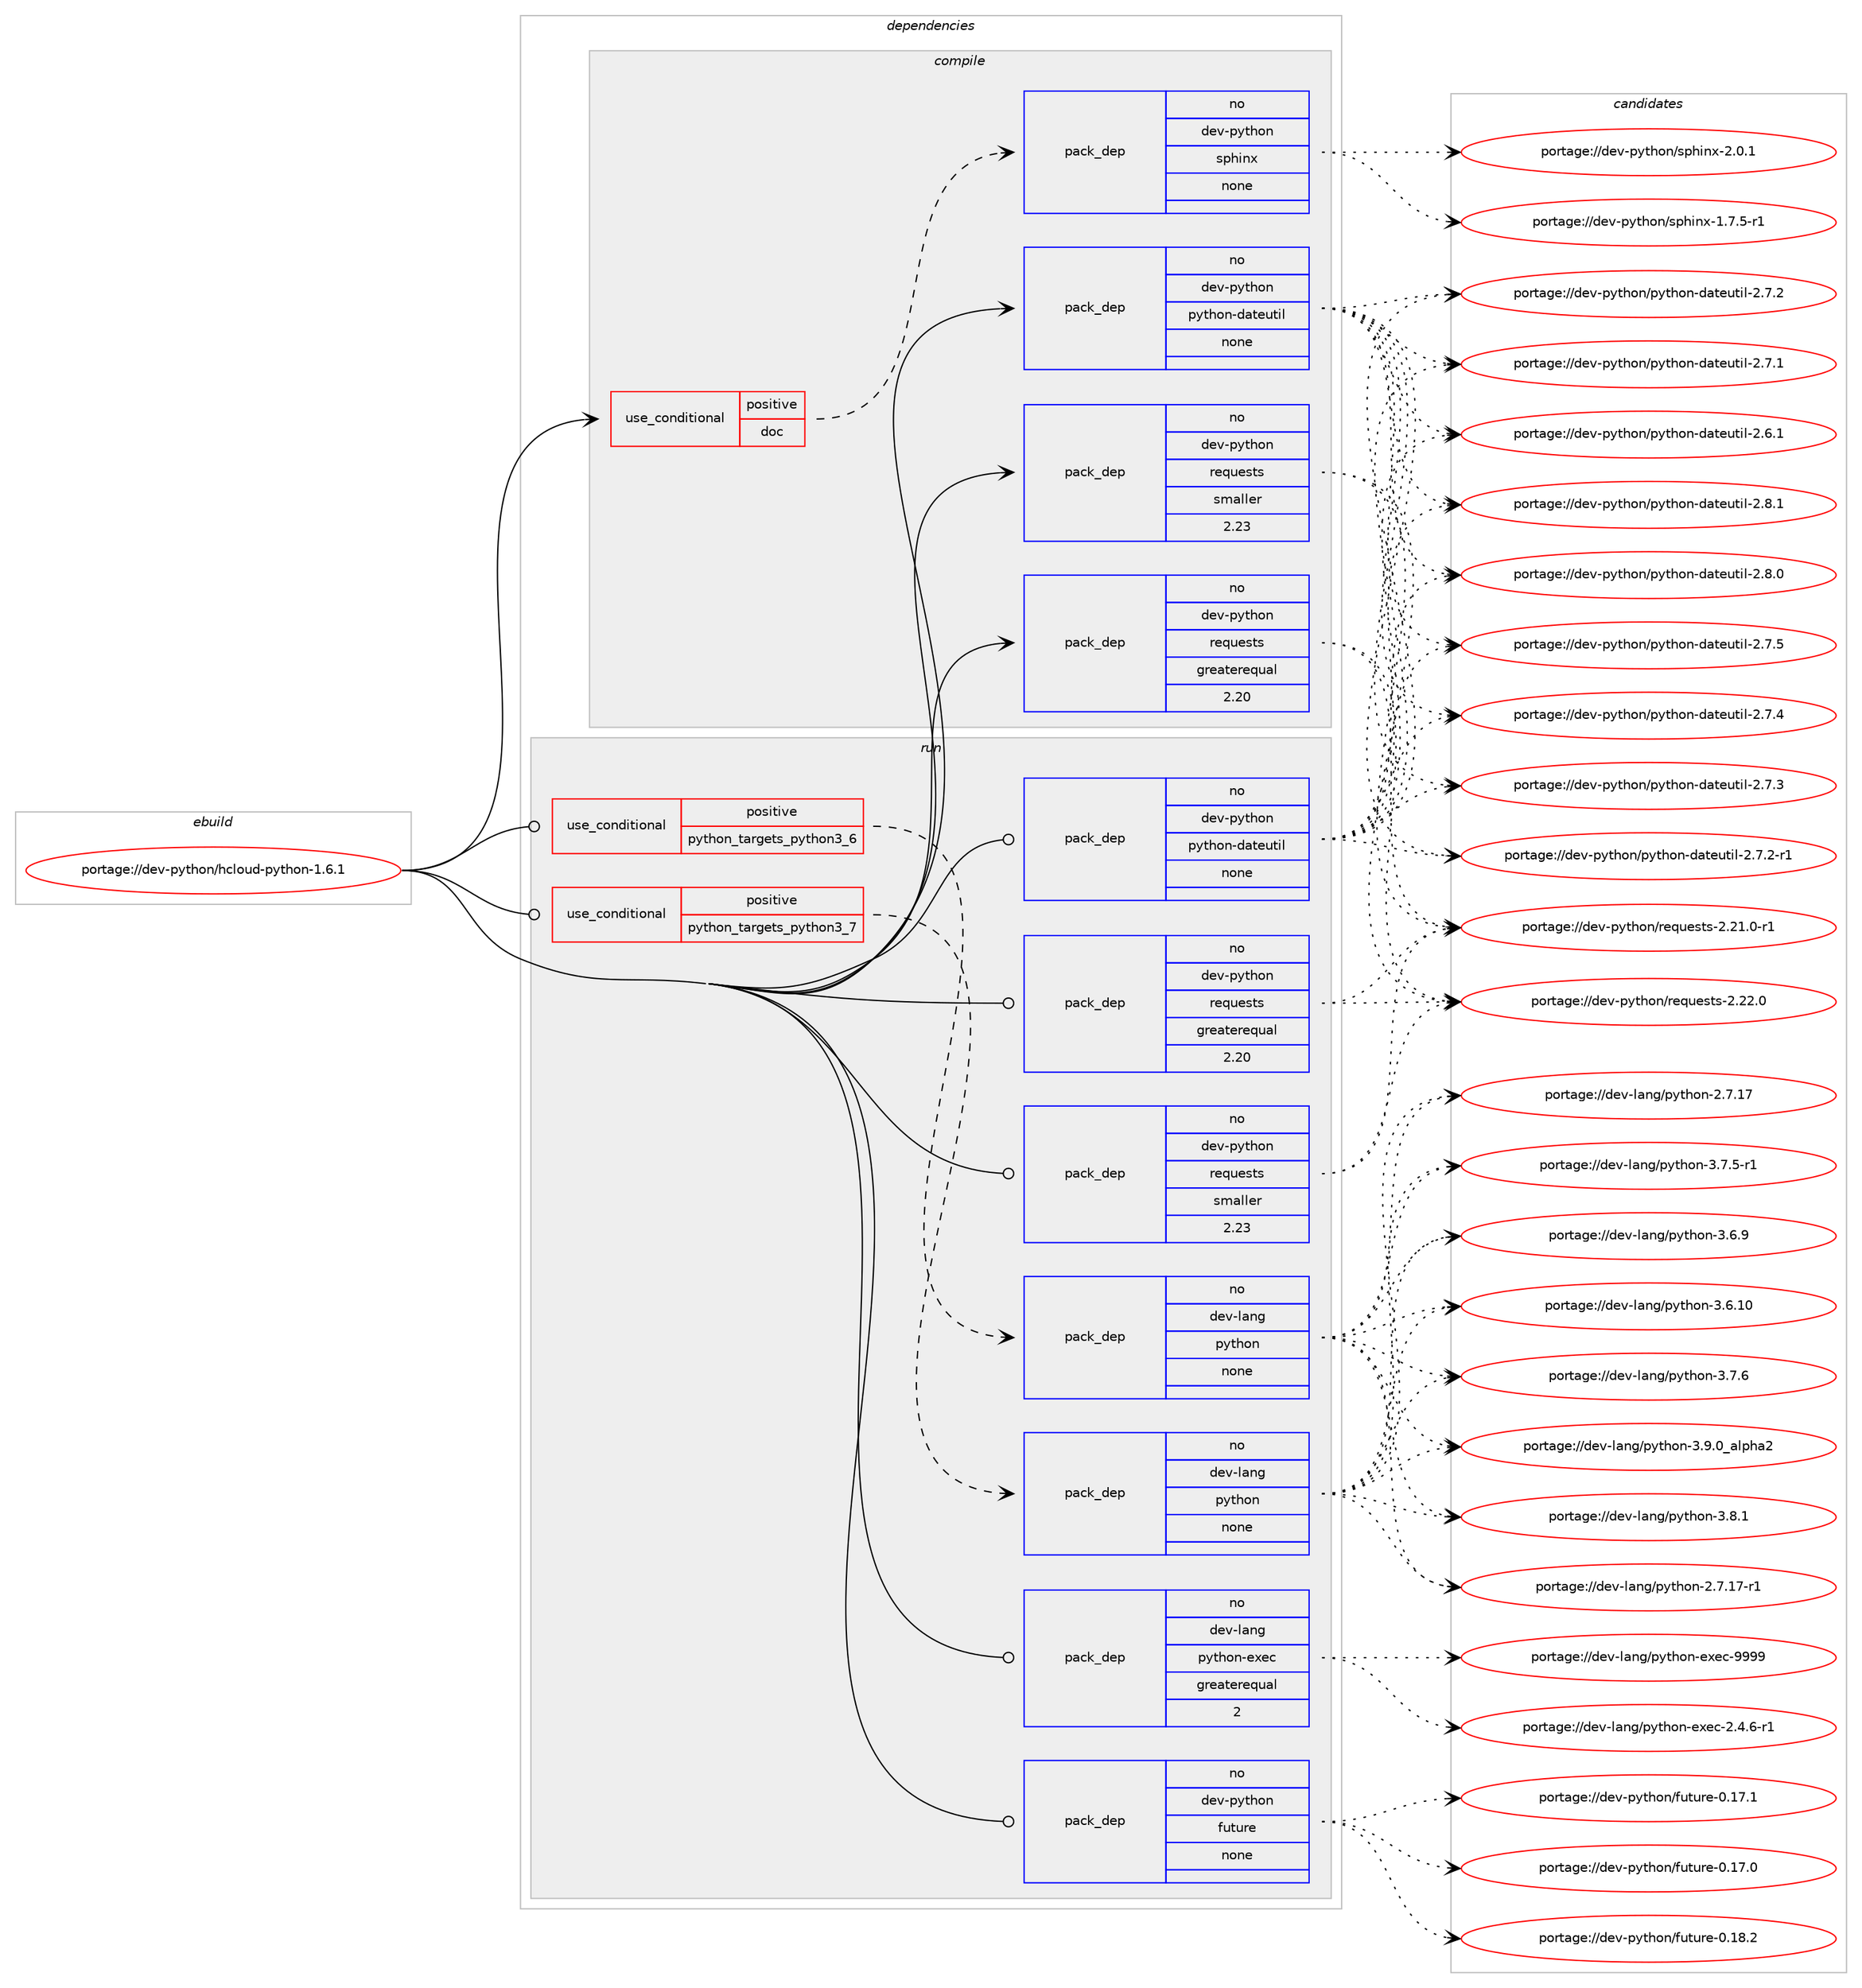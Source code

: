 digraph prolog {

# *************
# Graph options
# *************

newrank=true;
concentrate=true;
compound=true;
graph [rankdir=LR,fontname=Helvetica,fontsize=10,ranksep=1.5];#, ranksep=2.5, nodesep=0.2];
edge  [arrowhead=vee];
node  [fontname=Helvetica,fontsize=10];

# **********
# The ebuild
# **********

subgraph cluster_leftcol {
color=gray;
rank=same;
label=<<i>ebuild</i>>;
id [label="portage://dev-python/hcloud-python-1.6.1", color=red, width=4, href="../dev-python/hcloud-python-1.6.1.svg"];
}

# ****************
# The dependencies
# ****************

subgraph cluster_midcol {
color=gray;
label=<<i>dependencies</i>>;
subgraph cluster_compile {
fillcolor="#eeeeee";
style=filled;
label=<<i>compile</i>>;
subgraph cond114944 {
dependency457046 [label=<<TABLE BORDER="0" CELLBORDER="1" CELLSPACING="0" CELLPADDING="4"><TR><TD ROWSPAN="3" CELLPADDING="10">use_conditional</TD></TR><TR><TD>positive</TD></TR><TR><TD>doc</TD></TR></TABLE>>, shape=none, color=red];
subgraph pack337119 {
dependency457047 [label=<<TABLE BORDER="0" CELLBORDER="1" CELLSPACING="0" CELLPADDING="4" WIDTH="220"><TR><TD ROWSPAN="6" CELLPADDING="30">pack_dep</TD></TR><TR><TD WIDTH="110">no</TD></TR><TR><TD>dev-python</TD></TR><TR><TD>sphinx</TD></TR><TR><TD>none</TD></TR><TR><TD></TD></TR></TABLE>>, shape=none, color=blue];
}
dependency457046:e -> dependency457047:w [weight=20,style="dashed",arrowhead="vee"];
}
id:e -> dependency457046:w [weight=20,style="solid",arrowhead="vee"];
subgraph pack337120 {
dependency457048 [label=<<TABLE BORDER="0" CELLBORDER="1" CELLSPACING="0" CELLPADDING="4" WIDTH="220"><TR><TD ROWSPAN="6" CELLPADDING="30">pack_dep</TD></TR><TR><TD WIDTH="110">no</TD></TR><TR><TD>dev-python</TD></TR><TR><TD>python-dateutil</TD></TR><TR><TD>none</TD></TR><TR><TD></TD></TR></TABLE>>, shape=none, color=blue];
}
id:e -> dependency457048:w [weight=20,style="solid",arrowhead="vee"];
subgraph pack337121 {
dependency457049 [label=<<TABLE BORDER="0" CELLBORDER="1" CELLSPACING="0" CELLPADDING="4" WIDTH="220"><TR><TD ROWSPAN="6" CELLPADDING="30">pack_dep</TD></TR><TR><TD WIDTH="110">no</TD></TR><TR><TD>dev-python</TD></TR><TR><TD>requests</TD></TR><TR><TD>greaterequal</TD></TR><TR><TD>2.20</TD></TR></TABLE>>, shape=none, color=blue];
}
id:e -> dependency457049:w [weight=20,style="solid",arrowhead="vee"];
subgraph pack337122 {
dependency457050 [label=<<TABLE BORDER="0" CELLBORDER="1" CELLSPACING="0" CELLPADDING="4" WIDTH="220"><TR><TD ROWSPAN="6" CELLPADDING="30">pack_dep</TD></TR><TR><TD WIDTH="110">no</TD></TR><TR><TD>dev-python</TD></TR><TR><TD>requests</TD></TR><TR><TD>smaller</TD></TR><TR><TD>2.23</TD></TR></TABLE>>, shape=none, color=blue];
}
id:e -> dependency457050:w [weight=20,style="solid",arrowhead="vee"];
}
subgraph cluster_compileandrun {
fillcolor="#eeeeee";
style=filled;
label=<<i>compile and run</i>>;
}
subgraph cluster_run {
fillcolor="#eeeeee";
style=filled;
label=<<i>run</i>>;
subgraph cond114945 {
dependency457051 [label=<<TABLE BORDER="0" CELLBORDER="1" CELLSPACING="0" CELLPADDING="4"><TR><TD ROWSPAN="3" CELLPADDING="10">use_conditional</TD></TR><TR><TD>positive</TD></TR><TR><TD>python_targets_python3_6</TD></TR></TABLE>>, shape=none, color=red];
subgraph pack337123 {
dependency457052 [label=<<TABLE BORDER="0" CELLBORDER="1" CELLSPACING="0" CELLPADDING="4" WIDTH="220"><TR><TD ROWSPAN="6" CELLPADDING="30">pack_dep</TD></TR><TR><TD WIDTH="110">no</TD></TR><TR><TD>dev-lang</TD></TR><TR><TD>python</TD></TR><TR><TD>none</TD></TR><TR><TD></TD></TR></TABLE>>, shape=none, color=blue];
}
dependency457051:e -> dependency457052:w [weight=20,style="dashed",arrowhead="vee"];
}
id:e -> dependency457051:w [weight=20,style="solid",arrowhead="odot"];
subgraph cond114946 {
dependency457053 [label=<<TABLE BORDER="0" CELLBORDER="1" CELLSPACING="0" CELLPADDING="4"><TR><TD ROWSPAN="3" CELLPADDING="10">use_conditional</TD></TR><TR><TD>positive</TD></TR><TR><TD>python_targets_python3_7</TD></TR></TABLE>>, shape=none, color=red];
subgraph pack337124 {
dependency457054 [label=<<TABLE BORDER="0" CELLBORDER="1" CELLSPACING="0" CELLPADDING="4" WIDTH="220"><TR><TD ROWSPAN="6" CELLPADDING="30">pack_dep</TD></TR><TR><TD WIDTH="110">no</TD></TR><TR><TD>dev-lang</TD></TR><TR><TD>python</TD></TR><TR><TD>none</TD></TR><TR><TD></TD></TR></TABLE>>, shape=none, color=blue];
}
dependency457053:e -> dependency457054:w [weight=20,style="dashed",arrowhead="vee"];
}
id:e -> dependency457053:w [weight=20,style="solid",arrowhead="odot"];
subgraph pack337125 {
dependency457055 [label=<<TABLE BORDER="0" CELLBORDER="1" CELLSPACING="0" CELLPADDING="4" WIDTH="220"><TR><TD ROWSPAN="6" CELLPADDING="30">pack_dep</TD></TR><TR><TD WIDTH="110">no</TD></TR><TR><TD>dev-lang</TD></TR><TR><TD>python-exec</TD></TR><TR><TD>greaterequal</TD></TR><TR><TD>2</TD></TR></TABLE>>, shape=none, color=blue];
}
id:e -> dependency457055:w [weight=20,style="solid",arrowhead="odot"];
subgraph pack337126 {
dependency457056 [label=<<TABLE BORDER="0" CELLBORDER="1" CELLSPACING="0" CELLPADDING="4" WIDTH="220"><TR><TD ROWSPAN="6" CELLPADDING="30">pack_dep</TD></TR><TR><TD WIDTH="110">no</TD></TR><TR><TD>dev-python</TD></TR><TR><TD>future</TD></TR><TR><TD>none</TD></TR><TR><TD></TD></TR></TABLE>>, shape=none, color=blue];
}
id:e -> dependency457056:w [weight=20,style="solid",arrowhead="odot"];
subgraph pack337127 {
dependency457057 [label=<<TABLE BORDER="0" CELLBORDER="1" CELLSPACING="0" CELLPADDING="4" WIDTH="220"><TR><TD ROWSPAN="6" CELLPADDING="30">pack_dep</TD></TR><TR><TD WIDTH="110">no</TD></TR><TR><TD>dev-python</TD></TR><TR><TD>python-dateutil</TD></TR><TR><TD>none</TD></TR><TR><TD></TD></TR></TABLE>>, shape=none, color=blue];
}
id:e -> dependency457057:w [weight=20,style="solid",arrowhead="odot"];
subgraph pack337128 {
dependency457058 [label=<<TABLE BORDER="0" CELLBORDER="1" CELLSPACING="0" CELLPADDING="4" WIDTH="220"><TR><TD ROWSPAN="6" CELLPADDING="30">pack_dep</TD></TR><TR><TD WIDTH="110">no</TD></TR><TR><TD>dev-python</TD></TR><TR><TD>requests</TD></TR><TR><TD>greaterequal</TD></TR><TR><TD>2.20</TD></TR></TABLE>>, shape=none, color=blue];
}
id:e -> dependency457058:w [weight=20,style="solid",arrowhead="odot"];
subgraph pack337129 {
dependency457059 [label=<<TABLE BORDER="0" CELLBORDER="1" CELLSPACING="0" CELLPADDING="4" WIDTH="220"><TR><TD ROWSPAN="6" CELLPADDING="30">pack_dep</TD></TR><TR><TD WIDTH="110">no</TD></TR><TR><TD>dev-python</TD></TR><TR><TD>requests</TD></TR><TR><TD>smaller</TD></TR><TR><TD>2.23</TD></TR></TABLE>>, shape=none, color=blue];
}
id:e -> dependency457059:w [weight=20,style="solid",arrowhead="odot"];
}
}

# **************
# The candidates
# **************

subgraph cluster_choices {
rank=same;
color=gray;
label=<<i>candidates</i>>;

subgraph choice337119 {
color=black;
nodesep=1;
choice1001011184511212111610411111047115112104105110120455046484649 [label="portage://dev-python/sphinx-2.0.1", color=red, width=4,href="../dev-python/sphinx-2.0.1.svg"];
choice10010111845112121116104111110471151121041051101204549465546534511449 [label="portage://dev-python/sphinx-1.7.5-r1", color=red, width=4,href="../dev-python/sphinx-1.7.5-r1.svg"];
dependency457047:e -> choice1001011184511212111610411111047115112104105110120455046484649:w [style=dotted,weight="100"];
dependency457047:e -> choice10010111845112121116104111110471151121041051101204549465546534511449:w [style=dotted,weight="100"];
}
subgraph choice337120 {
color=black;
nodesep=1;
choice10010111845112121116104111110471121211161041111104510097116101117116105108455046564649 [label="portage://dev-python/python-dateutil-2.8.1", color=red, width=4,href="../dev-python/python-dateutil-2.8.1.svg"];
choice10010111845112121116104111110471121211161041111104510097116101117116105108455046564648 [label="portage://dev-python/python-dateutil-2.8.0", color=red, width=4,href="../dev-python/python-dateutil-2.8.0.svg"];
choice10010111845112121116104111110471121211161041111104510097116101117116105108455046554653 [label="portage://dev-python/python-dateutil-2.7.5", color=red, width=4,href="../dev-python/python-dateutil-2.7.5.svg"];
choice10010111845112121116104111110471121211161041111104510097116101117116105108455046554652 [label="portage://dev-python/python-dateutil-2.7.4", color=red, width=4,href="../dev-python/python-dateutil-2.7.4.svg"];
choice10010111845112121116104111110471121211161041111104510097116101117116105108455046554651 [label="portage://dev-python/python-dateutil-2.7.3", color=red, width=4,href="../dev-python/python-dateutil-2.7.3.svg"];
choice100101118451121211161041111104711212111610411111045100971161011171161051084550465546504511449 [label="portage://dev-python/python-dateutil-2.7.2-r1", color=red, width=4,href="../dev-python/python-dateutil-2.7.2-r1.svg"];
choice10010111845112121116104111110471121211161041111104510097116101117116105108455046554650 [label="portage://dev-python/python-dateutil-2.7.2", color=red, width=4,href="../dev-python/python-dateutil-2.7.2.svg"];
choice10010111845112121116104111110471121211161041111104510097116101117116105108455046554649 [label="portage://dev-python/python-dateutil-2.7.1", color=red, width=4,href="../dev-python/python-dateutil-2.7.1.svg"];
choice10010111845112121116104111110471121211161041111104510097116101117116105108455046544649 [label="portage://dev-python/python-dateutil-2.6.1", color=red, width=4,href="../dev-python/python-dateutil-2.6.1.svg"];
dependency457048:e -> choice10010111845112121116104111110471121211161041111104510097116101117116105108455046564649:w [style=dotted,weight="100"];
dependency457048:e -> choice10010111845112121116104111110471121211161041111104510097116101117116105108455046564648:w [style=dotted,weight="100"];
dependency457048:e -> choice10010111845112121116104111110471121211161041111104510097116101117116105108455046554653:w [style=dotted,weight="100"];
dependency457048:e -> choice10010111845112121116104111110471121211161041111104510097116101117116105108455046554652:w [style=dotted,weight="100"];
dependency457048:e -> choice10010111845112121116104111110471121211161041111104510097116101117116105108455046554651:w [style=dotted,weight="100"];
dependency457048:e -> choice100101118451121211161041111104711212111610411111045100971161011171161051084550465546504511449:w [style=dotted,weight="100"];
dependency457048:e -> choice10010111845112121116104111110471121211161041111104510097116101117116105108455046554650:w [style=dotted,weight="100"];
dependency457048:e -> choice10010111845112121116104111110471121211161041111104510097116101117116105108455046554649:w [style=dotted,weight="100"];
dependency457048:e -> choice10010111845112121116104111110471121211161041111104510097116101117116105108455046544649:w [style=dotted,weight="100"];
}
subgraph choice337121 {
color=black;
nodesep=1;
choice100101118451121211161041111104711410111311710111511611545504650504648 [label="portage://dev-python/requests-2.22.0", color=red, width=4,href="../dev-python/requests-2.22.0.svg"];
choice1001011184511212111610411111047114101113117101115116115455046504946484511449 [label="portage://dev-python/requests-2.21.0-r1", color=red, width=4,href="../dev-python/requests-2.21.0-r1.svg"];
dependency457049:e -> choice100101118451121211161041111104711410111311710111511611545504650504648:w [style=dotted,weight="100"];
dependency457049:e -> choice1001011184511212111610411111047114101113117101115116115455046504946484511449:w [style=dotted,weight="100"];
}
subgraph choice337122 {
color=black;
nodesep=1;
choice100101118451121211161041111104711410111311710111511611545504650504648 [label="portage://dev-python/requests-2.22.0", color=red, width=4,href="../dev-python/requests-2.22.0.svg"];
choice1001011184511212111610411111047114101113117101115116115455046504946484511449 [label="portage://dev-python/requests-2.21.0-r1", color=red, width=4,href="../dev-python/requests-2.21.0-r1.svg"];
dependency457050:e -> choice100101118451121211161041111104711410111311710111511611545504650504648:w [style=dotted,weight="100"];
dependency457050:e -> choice1001011184511212111610411111047114101113117101115116115455046504946484511449:w [style=dotted,weight="100"];
}
subgraph choice337123 {
color=black;
nodesep=1;
choice10010111845108971101034711212111610411111045514657464895971081121049750 [label="portage://dev-lang/python-3.9.0_alpha2", color=red, width=4,href="../dev-lang/python-3.9.0_alpha2.svg"];
choice100101118451089711010347112121116104111110455146564649 [label="portage://dev-lang/python-3.8.1", color=red, width=4,href="../dev-lang/python-3.8.1.svg"];
choice100101118451089711010347112121116104111110455146554654 [label="portage://dev-lang/python-3.7.6", color=red, width=4,href="../dev-lang/python-3.7.6.svg"];
choice1001011184510897110103471121211161041111104551465546534511449 [label="portage://dev-lang/python-3.7.5-r1", color=red, width=4,href="../dev-lang/python-3.7.5-r1.svg"];
choice100101118451089711010347112121116104111110455146544657 [label="portage://dev-lang/python-3.6.9", color=red, width=4,href="../dev-lang/python-3.6.9.svg"];
choice10010111845108971101034711212111610411111045514654464948 [label="portage://dev-lang/python-3.6.10", color=red, width=4,href="../dev-lang/python-3.6.10.svg"];
choice100101118451089711010347112121116104111110455046554649554511449 [label="portage://dev-lang/python-2.7.17-r1", color=red, width=4,href="../dev-lang/python-2.7.17-r1.svg"];
choice10010111845108971101034711212111610411111045504655464955 [label="portage://dev-lang/python-2.7.17", color=red, width=4,href="../dev-lang/python-2.7.17.svg"];
dependency457052:e -> choice10010111845108971101034711212111610411111045514657464895971081121049750:w [style=dotted,weight="100"];
dependency457052:e -> choice100101118451089711010347112121116104111110455146564649:w [style=dotted,weight="100"];
dependency457052:e -> choice100101118451089711010347112121116104111110455146554654:w [style=dotted,weight="100"];
dependency457052:e -> choice1001011184510897110103471121211161041111104551465546534511449:w [style=dotted,weight="100"];
dependency457052:e -> choice100101118451089711010347112121116104111110455146544657:w [style=dotted,weight="100"];
dependency457052:e -> choice10010111845108971101034711212111610411111045514654464948:w [style=dotted,weight="100"];
dependency457052:e -> choice100101118451089711010347112121116104111110455046554649554511449:w [style=dotted,weight="100"];
dependency457052:e -> choice10010111845108971101034711212111610411111045504655464955:w [style=dotted,weight="100"];
}
subgraph choice337124 {
color=black;
nodesep=1;
choice10010111845108971101034711212111610411111045514657464895971081121049750 [label="portage://dev-lang/python-3.9.0_alpha2", color=red, width=4,href="../dev-lang/python-3.9.0_alpha2.svg"];
choice100101118451089711010347112121116104111110455146564649 [label="portage://dev-lang/python-3.8.1", color=red, width=4,href="../dev-lang/python-3.8.1.svg"];
choice100101118451089711010347112121116104111110455146554654 [label="portage://dev-lang/python-3.7.6", color=red, width=4,href="../dev-lang/python-3.7.6.svg"];
choice1001011184510897110103471121211161041111104551465546534511449 [label="portage://dev-lang/python-3.7.5-r1", color=red, width=4,href="../dev-lang/python-3.7.5-r1.svg"];
choice100101118451089711010347112121116104111110455146544657 [label="portage://dev-lang/python-3.6.9", color=red, width=4,href="../dev-lang/python-3.6.9.svg"];
choice10010111845108971101034711212111610411111045514654464948 [label="portage://dev-lang/python-3.6.10", color=red, width=4,href="../dev-lang/python-3.6.10.svg"];
choice100101118451089711010347112121116104111110455046554649554511449 [label="portage://dev-lang/python-2.7.17-r1", color=red, width=4,href="../dev-lang/python-2.7.17-r1.svg"];
choice10010111845108971101034711212111610411111045504655464955 [label="portage://dev-lang/python-2.7.17", color=red, width=4,href="../dev-lang/python-2.7.17.svg"];
dependency457054:e -> choice10010111845108971101034711212111610411111045514657464895971081121049750:w [style=dotted,weight="100"];
dependency457054:e -> choice100101118451089711010347112121116104111110455146564649:w [style=dotted,weight="100"];
dependency457054:e -> choice100101118451089711010347112121116104111110455146554654:w [style=dotted,weight="100"];
dependency457054:e -> choice1001011184510897110103471121211161041111104551465546534511449:w [style=dotted,weight="100"];
dependency457054:e -> choice100101118451089711010347112121116104111110455146544657:w [style=dotted,weight="100"];
dependency457054:e -> choice10010111845108971101034711212111610411111045514654464948:w [style=dotted,weight="100"];
dependency457054:e -> choice100101118451089711010347112121116104111110455046554649554511449:w [style=dotted,weight="100"];
dependency457054:e -> choice10010111845108971101034711212111610411111045504655464955:w [style=dotted,weight="100"];
}
subgraph choice337125 {
color=black;
nodesep=1;
choice10010111845108971101034711212111610411111045101120101994557575757 [label="portage://dev-lang/python-exec-9999", color=red, width=4,href="../dev-lang/python-exec-9999.svg"];
choice10010111845108971101034711212111610411111045101120101994550465246544511449 [label="portage://dev-lang/python-exec-2.4.6-r1", color=red, width=4,href="../dev-lang/python-exec-2.4.6-r1.svg"];
dependency457055:e -> choice10010111845108971101034711212111610411111045101120101994557575757:w [style=dotted,weight="100"];
dependency457055:e -> choice10010111845108971101034711212111610411111045101120101994550465246544511449:w [style=dotted,weight="100"];
}
subgraph choice337126 {
color=black;
nodesep=1;
choice100101118451121211161041111104710211711611711410145484649564650 [label="portage://dev-python/future-0.18.2", color=red, width=4,href="../dev-python/future-0.18.2.svg"];
choice100101118451121211161041111104710211711611711410145484649554649 [label="portage://dev-python/future-0.17.1", color=red, width=4,href="../dev-python/future-0.17.1.svg"];
choice100101118451121211161041111104710211711611711410145484649554648 [label="portage://dev-python/future-0.17.0", color=red, width=4,href="../dev-python/future-0.17.0.svg"];
dependency457056:e -> choice100101118451121211161041111104710211711611711410145484649564650:w [style=dotted,weight="100"];
dependency457056:e -> choice100101118451121211161041111104710211711611711410145484649554649:w [style=dotted,weight="100"];
dependency457056:e -> choice100101118451121211161041111104710211711611711410145484649554648:w [style=dotted,weight="100"];
}
subgraph choice337127 {
color=black;
nodesep=1;
choice10010111845112121116104111110471121211161041111104510097116101117116105108455046564649 [label="portage://dev-python/python-dateutil-2.8.1", color=red, width=4,href="../dev-python/python-dateutil-2.8.1.svg"];
choice10010111845112121116104111110471121211161041111104510097116101117116105108455046564648 [label="portage://dev-python/python-dateutil-2.8.0", color=red, width=4,href="../dev-python/python-dateutil-2.8.0.svg"];
choice10010111845112121116104111110471121211161041111104510097116101117116105108455046554653 [label="portage://dev-python/python-dateutil-2.7.5", color=red, width=4,href="../dev-python/python-dateutil-2.7.5.svg"];
choice10010111845112121116104111110471121211161041111104510097116101117116105108455046554652 [label="portage://dev-python/python-dateutil-2.7.4", color=red, width=4,href="../dev-python/python-dateutil-2.7.4.svg"];
choice10010111845112121116104111110471121211161041111104510097116101117116105108455046554651 [label="portage://dev-python/python-dateutil-2.7.3", color=red, width=4,href="../dev-python/python-dateutil-2.7.3.svg"];
choice100101118451121211161041111104711212111610411111045100971161011171161051084550465546504511449 [label="portage://dev-python/python-dateutil-2.7.2-r1", color=red, width=4,href="../dev-python/python-dateutil-2.7.2-r1.svg"];
choice10010111845112121116104111110471121211161041111104510097116101117116105108455046554650 [label="portage://dev-python/python-dateutil-2.7.2", color=red, width=4,href="../dev-python/python-dateutil-2.7.2.svg"];
choice10010111845112121116104111110471121211161041111104510097116101117116105108455046554649 [label="portage://dev-python/python-dateutil-2.7.1", color=red, width=4,href="../dev-python/python-dateutil-2.7.1.svg"];
choice10010111845112121116104111110471121211161041111104510097116101117116105108455046544649 [label="portage://dev-python/python-dateutil-2.6.1", color=red, width=4,href="../dev-python/python-dateutil-2.6.1.svg"];
dependency457057:e -> choice10010111845112121116104111110471121211161041111104510097116101117116105108455046564649:w [style=dotted,weight="100"];
dependency457057:e -> choice10010111845112121116104111110471121211161041111104510097116101117116105108455046564648:w [style=dotted,weight="100"];
dependency457057:e -> choice10010111845112121116104111110471121211161041111104510097116101117116105108455046554653:w [style=dotted,weight="100"];
dependency457057:e -> choice10010111845112121116104111110471121211161041111104510097116101117116105108455046554652:w [style=dotted,weight="100"];
dependency457057:e -> choice10010111845112121116104111110471121211161041111104510097116101117116105108455046554651:w [style=dotted,weight="100"];
dependency457057:e -> choice100101118451121211161041111104711212111610411111045100971161011171161051084550465546504511449:w [style=dotted,weight="100"];
dependency457057:e -> choice10010111845112121116104111110471121211161041111104510097116101117116105108455046554650:w [style=dotted,weight="100"];
dependency457057:e -> choice10010111845112121116104111110471121211161041111104510097116101117116105108455046554649:w [style=dotted,weight="100"];
dependency457057:e -> choice10010111845112121116104111110471121211161041111104510097116101117116105108455046544649:w [style=dotted,weight="100"];
}
subgraph choice337128 {
color=black;
nodesep=1;
choice100101118451121211161041111104711410111311710111511611545504650504648 [label="portage://dev-python/requests-2.22.0", color=red, width=4,href="../dev-python/requests-2.22.0.svg"];
choice1001011184511212111610411111047114101113117101115116115455046504946484511449 [label="portage://dev-python/requests-2.21.0-r1", color=red, width=4,href="../dev-python/requests-2.21.0-r1.svg"];
dependency457058:e -> choice100101118451121211161041111104711410111311710111511611545504650504648:w [style=dotted,weight="100"];
dependency457058:e -> choice1001011184511212111610411111047114101113117101115116115455046504946484511449:w [style=dotted,weight="100"];
}
subgraph choice337129 {
color=black;
nodesep=1;
choice100101118451121211161041111104711410111311710111511611545504650504648 [label="portage://dev-python/requests-2.22.0", color=red, width=4,href="../dev-python/requests-2.22.0.svg"];
choice1001011184511212111610411111047114101113117101115116115455046504946484511449 [label="portage://dev-python/requests-2.21.0-r1", color=red, width=4,href="../dev-python/requests-2.21.0-r1.svg"];
dependency457059:e -> choice100101118451121211161041111104711410111311710111511611545504650504648:w [style=dotted,weight="100"];
dependency457059:e -> choice1001011184511212111610411111047114101113117101115116115455046504946484511449:w [style=dotted,weight="100"];
}
}

}
